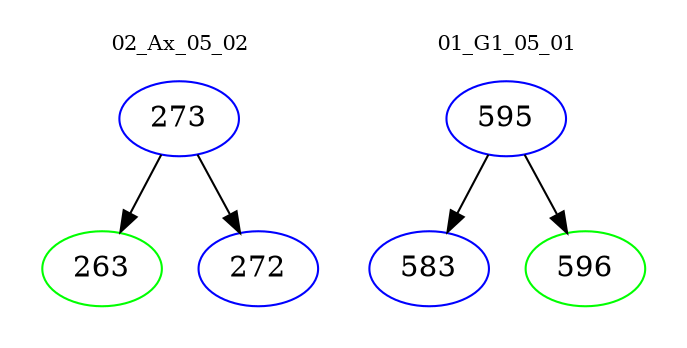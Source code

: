 digraph{
subgraph cluster_0 {
color = white
label = "02_Ax_05_02";
fontsize=10;
T0_273 [label="273", color="blue"]
T0_273 -> T0_263 [color="black"]
T0_263 [label="263", color="green"]
T0_273 -> T0_272 [color="black"]
T0_272 [label="272", color="blue"]
}
subgraph cluster_1 {
color = white
label = "01_G1_05_01";
fontsize=10;
T1_595 [label="595", color="blue"]
T1_595 -> T1_583 [color="black"]
T1_583 [label="583", color="blue"]
T1_595 -> T1_596 [color="black"]
T1_596 [label="596", color="green"]
}
}
